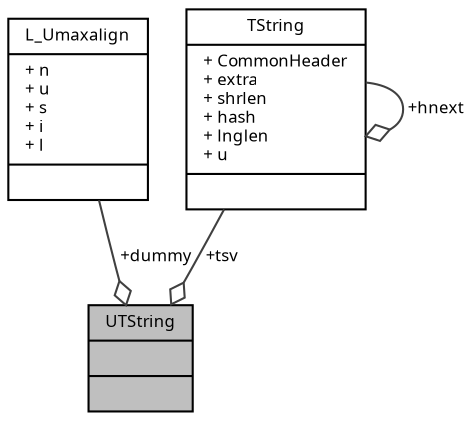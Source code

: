 digraph "UTString"
{
  edge [fontname="Sans",fontsize="8",labelfontname="Sans",labelfontsize="8"];
  node [fontname="Sans",fontsize="8",shape=record];
  Node1 [label="{UTString\n||}",height=0.2,width=0.4,color="black", fillcolor="grey75", style="filled", fontcolor="black"];
  Node2 -> Node1 [color="grey25",fontsize="8",style="solid",label=" +dummy" ,arrowhead="odiamond",fontname="Sans"];
  Node2 [label="{L_Umaxalign\n|+ n\l+ u\l+ s\l+ i\l+ l\l|}",height=0.2,width=0.4,color="black", fillcolor="white", style="filled",URL="$union_l___umaxalign.html"];
  Node3 -> Node1 [color="grey25",fontsize="8",style="solid",label=" +tsv" ,arrowhead="odiamond",fontname="Sans"];
  Node3 [label="{TString\n|+ CommonHeader\l+ extra\l+ shrlen\l+ hash\l+ lnglen\l+ u\l|}",height=0.2,width=0.4,color="black", fillcolor="white", style="filled",URL="$struct_t_string.html"];
  Node3 -> Node3 [color="grey25",fontsize="8",style="solid",label=" +hnext" ,arrowhead="odiamond",fontname="Sans"];
}

